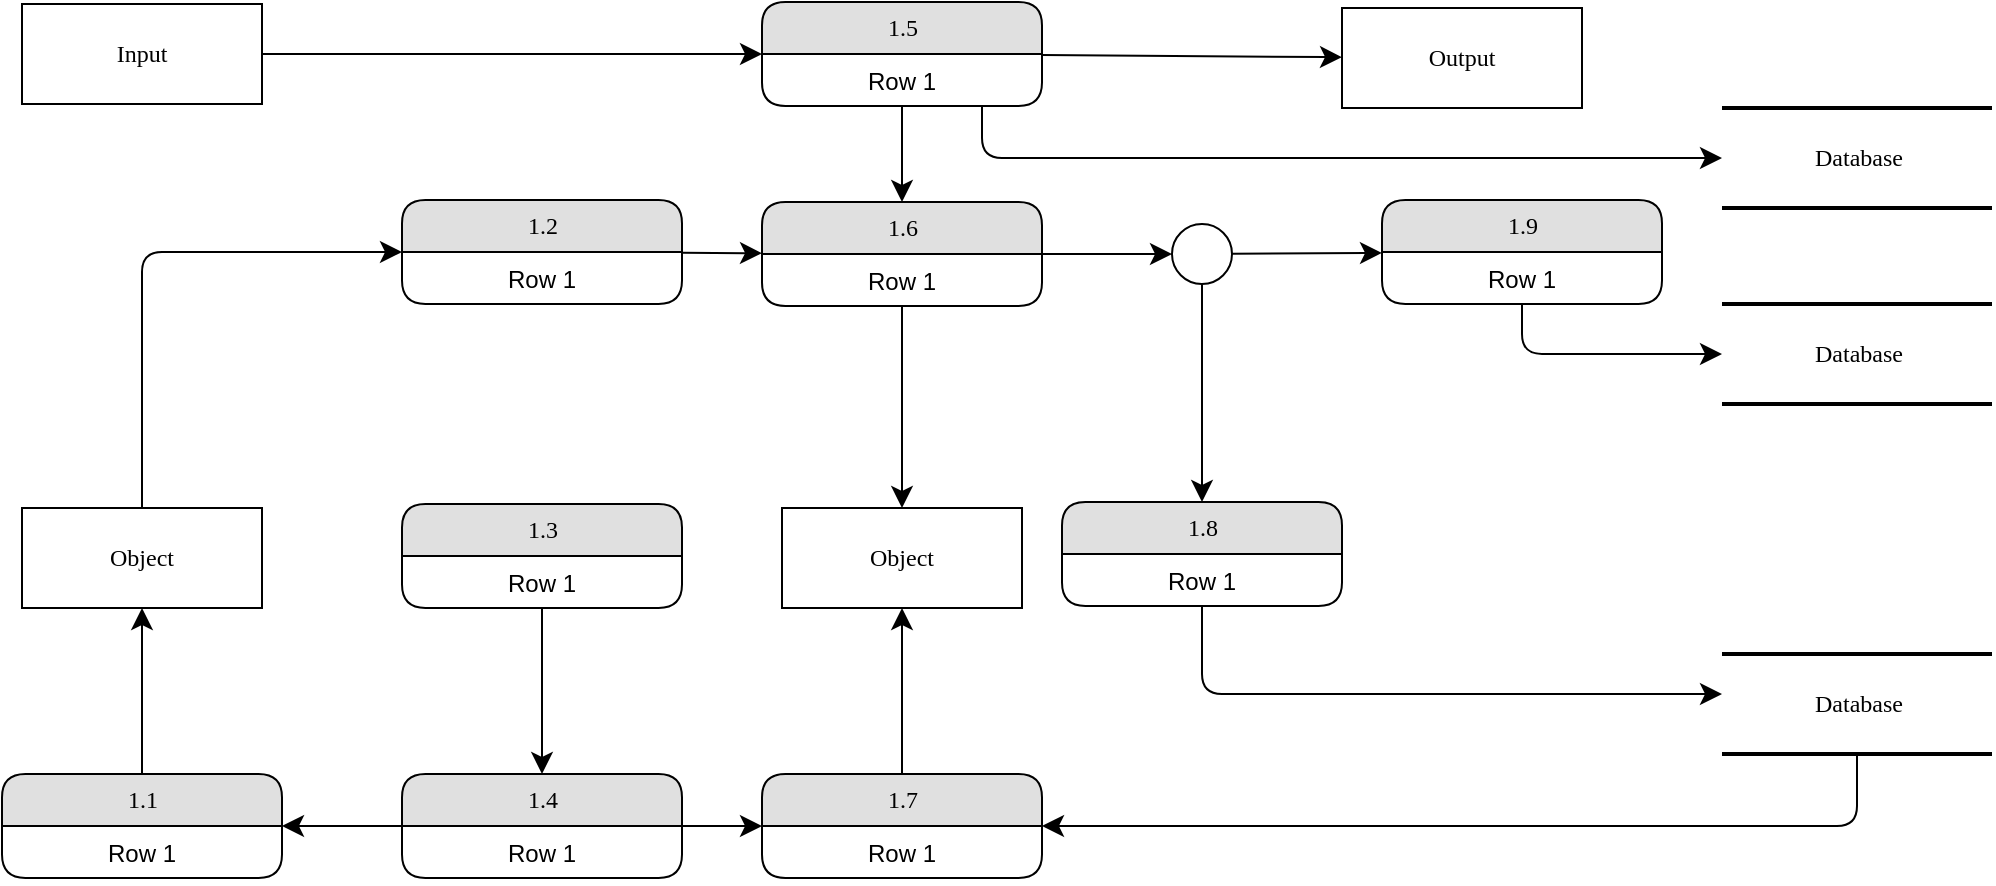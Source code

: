 <mxfile version="24.7.14">
  <diagram name="Page-1" id="52a04d89-c75d-2922-d76d-85b35f80e030">
    <mxGraphModel dx="1408" dy="748" grid="1" gridSize="10" guides="1" tooltips="1" connect="1" arrows="1" fold="1" page="1" pageScale="1" pageWidth="1100" pageHeight="850" background="none" math="0" shadow="0">
      <root>
        <mxCell id="0" />
        <mxCell id="1" parent="0" />
        <mxCell id="21ea969265ad0168-30" value="Database" style="html=1;rounded=0;shadow=0;comic=0;labelBackgroundColor=none;strokeWidth=2;fontFamily=Verdana;fontSize=12;align=center;shape=mxgraph.ios7ui.horLines;" parent="1" vertex="1">
          <mxGeometry x="910" y="107" width="135" height="50" as="geometry" />
        </mxCell>
        <mxCell id="17472293e6e8944d-4" value="Database" style="html=1;rounded=0;shadow=0;comic=0;labelBackgroundColor=none;strokeWidth=2;fontFamily=Verdana;fontSize=12;align=center;shape=mxgraph.ios7ui.horLines;" parent="1" vertex="1">
          <mxGeometry x="910" y="205" width="135" height="50" as="geometry" />
        </mxCell>
        <mxCell id="17472293e6e8944d-29" value="Output" style="whiteSpace=wrap;html=1;rounded=0;shadow=0;comic=0;labelBackgroundColor=none;strokeWidth=1;fontFamily=Verdana;fontSize=12;align=center;" parent="1" vertex="1">
          <mxGeometry x="720" y="57" width="120" height="50" as="geometry" />
        </mxCell>
        <mxCell id="1fdf3b25b50cf41e-27" style="edgeStyle=none;html=1;labelBackgroundColor=none;startFill=0;startSize=8;endFill=1;endSize=8;fontFamily=Verdana;fontSize=12;" parent="1" source="17472293e6e8944d-30" target="1fdf3b25b50cf41e-1" edge="1">
          <mxGeometry relative="1" as="geometry" />
        </mxCell>
        <mxCell id="17472293e6e8944d-30" value="Input" style="whiteSpace=wrap;html=1;rounded=0;shadow=0;comic=0;labelBackgroundColor=none;strokeWidth=1;fontFamily=Verdana;fontSize=12;align=center;" parent="1" vertex="1">
          <mxGeometry x="60" y="55" width="120" height="50" as="geometry" />
        </mxCell>
        <mxCell id="1fdf3b25b50cf41e-28" style="edgeStyle=none;html=1;labelBackgroundColor=none;startFill=0;startSize=8;endFill=1;endSize=8;fontFamily=Verdana;fontSize=12;" parent="1" source="1fdf3b25b50cf41e-1" target="17472293e6e8944d-29" edge="1">
          <mxGeometry relative="1" as="geometry" />
        </mxCell>
        <mxCell id="1fdf3b25b50cf41e-29" style="edgeStyle=none;html=1;labelBackgroundColor=none;startFill=0;startSize=8;endFill=1;endSize=8;fontFamily=Verdana;fontSize=12;" parent="1" source="1fdf3b25b50cf41e-1" target="1fdf3b25b50cf41e-7" edge="1">
          <mxGeometry relative="1" as="geometry" />
        </mxCell>
        <mxCell id="1fdf3b25b50cf41e-38" style="edgeStyle=orthogonalEdgeStyle;html=1;labelBackgroundColor=none;startFill=0;startSize=8;endFill=1;endSize=8;fontFamily=Verdana;fontSize=12;" parent="1" source="1fdf3b25b50cf41e-1" target="21ea969265ad0168-30" edge="1">
          <mxGeometry relative="1" as="geometry">
            <Array as="points">
              <mxPoint x="540" y="132" />
            </Array>
          </mxGeometry>
        </mxCell>
        <mxCell id="1fdf3b25b50cf41e-1" value="1.5" style="swimlane;html=1;fontStyle=0;childLayout=stackLayout;horizontal=1;startSize=26;fillColor=#e0e0e0;horizontalStack=0;resizeParent=1;resizeLast=0;collapsible=1;marginBottom=0;swimlaneFillColor=#ffffff;align=center;rounded=1;shadow=0;comic=0;labelBackgroundColor=none;strokeWidth=1;fontFamily=Verdana;fontSize=12" parent="1" vertex="1">
          <mxGeometry x="430" y="54" width="140" height="52" as="geometry" />
        </mxCell>
        <mxCell id="1fdf3b25b50cf41e-2" value="Row 1" style="text;html=1;strokeColor=none;fillColor=none;spacingLeft=4;spacingRight=4;whiteSpace=wrap;overflow=hidden;rotatable=0;points=[[0,0.5],[1,0.5]];portConstraint=eastwest;align=center;" parent="1fdf3b25b50cf41e-1" vertex="1">
          <mxGeometry y="26" width="140" height="26" as="geometry" />
        </mxCell>
        <mxCell id="1fdf3b25b50cf41e-47" style="edgeStyle=orthogonalEdgeStyle;html=1;labelBackgroundColor=none;startFill=0;startSize=8;endFill=1;endSize=8;fontFamily=Verdana;fontSize=12;" parent="1" source="1fdf3b25b50cf41e-6" target="1fdf3b25b50cf41e-21" edge="1">
          <mxGeometry relative="1" as="geometry">
            <Array as="points">
              <mxPoint x="978" y="466" />
            </Array>
          </mxGeometry>
        </mxCell>
        <mxCell id="1fdf3b25b50cf41e-6" value="Database" style="html=1;rounded=0;shadow=0;comic=0;labelBackgroundColor=none;strokeWidth=2;fontFamily=Verdana;fontSize=12;align=center;shape=mxgraph.ios7ui.horLines;" parent="1" vertex="1">
          <mxGeometry x="910" y="380" width="135" height="50" as="geometry" />
        </mxCell>
        <mxCell id="1fdf3b25b50cf41e-35" style="edgeStyle=none;html=1;labelBackgroundColor=none;startFill=0;startSize=8;endFill=1;endSize=8;fontFamily=Verdana;fontSize=12;" parent="1" source="1fdf3b25b50cf41e-7" target="1fdf3b25b50cf41e-34" edge="1">
          <mxGeometry relative="1" as="geometry">
            <mxPoint x="570.0" y="179.93" as="targetPoint" />
          </mxGeometry>
        </mxCell>
        <mxCell id="1fdf3b25b50cf41e-39" style="edgeStyle=none;html=1;labelBackgroundColor=none;startFill=0;startSize=8;endFill=1;endSize=8;fontFamily=Verdana;fontSize=12;" parent="1" source="1fdf3b25b50cf41e-7" target="1fdf3b25b50cf41e-26" edge="1">
          <mxGeometry relative="1" as="geometry" />
        </mxCell>
        <mxCell id="1fdf3b25b50cf41e-7" value="1.6" style="swimlane;html=1;fontStyle=0;childLayout=stackLayout;horizontal=1;startSize=26;fillColor=#e0e0e0;horizontalStack=0;resizeParent=1;resizeLast=0;collapsible=1;marginBottom=0;swimlaneFillColor=#ffffff;align=center;rounded=1;shadow=0;comic=0;labelBackgroundColor=none;strokeWidth=1;fontFamily=Verdana;fontSize=12" parent="1" vertex="1">
          <mxGeometry x="430" y="154" width="140" height="52" as="geometry" />
        </mxCell>
        <mxCell id="1fdf3b25b50cf41e-8" value="Row 1" style="text;html=1;strokeColor=none;fillColor=none;spacingLeft=4;spacingRight=4;whiteSpace=wrap;overflow=hidden;rotatable=0;points=[[0,0.5],[1,0.5]];portConstraint=eastwest;align=center;" parent="1fdf3b25b50cf41e-7" vertex="1">
          <mxGeometry y="26" width="140" height="26" as="geometry" />
        </mxCell>
        <mxCell id="1fdf3b25b50cf41e-40" style="edgeStyle=none;html=1;labelBackgroundColor=none;startFill=0;startSize=8;endFill=1;endSize=8;fontFamily=Verdana;fontSize=12;" parent="1" source="1fdf3b25b50cf41e-9" target="1fdf3b25b50cf41e-7" edge="1">
          <mxGeometry relative="1" as="geometry" />
        </mxCell>
        <mxCell id="1fdf3b25b50cf41e-9" value="1.2" style="swimlane;html=1;fontStyle=0;childLayout=stackLayout;horizontal=1;startSize=26;fillColor=#e0e0e0;horizontalStack=0;resizeParent=1;resizeLast=0;collapsible=1;marginBottom=0;swimlaneFillColor=#ffffff;align=center;rounded=1;shadow=0;comic=0;labelBackgroundColor=none;strokeWidth=1;fontFamily=Verdana;fontSize=12" parent="1" vertex="1">
          <mxGeometry x="250" y="153" width="140" height="52" as="geometry" />
        </mxCell>
        <mxCell id="1fdf3b25b50cf41e-10" value="Row 1" style="text;html=1;strokeColor=none;fillColor=none;spacingLeft=4;spacingRight=4;whiteSpace=wrap;overflow=hidden;rotatable=0;points=[[0,0.5],[1,0.5]];portConstraint=eastwest;align=center;" parent="1fdf3b25b50cf41e-9" vertex="1">
          <mxGeometry y="26" width="140" height="26" as="geometry" />
        </mxCell>
        <mxCell id="1fdf3b25b50cf41e-31" style="edgeStyle=orthogonalEdgeStyle;html=1;labelBackgroundColor=none;startFill=0;startSize=8;endFill=1;endSize=8;fontFamily=Verdana;fontSize=12;" parent="1" source="1fdf3b25b50cf41e-11" target="17472293e6e8944d-4" edge="1">
          <mxGeometry relative="1" as="geometry">
            <Array as="points">
              <mxPoint x="810" y="230" />
            </Array>
          </mxGeometry>
        </mxCell>
        <mxCell id="1fdf3b25b50cf41e-11" value="1.9" style="swimlane;html=1;fontStyle=0;childLayout=stackLayout;horizontal=1;startSize=26;fillColor=#e0e0e0;horizontalStack=0;resizeParent=1;resizeLast=0;collapsible=1;marginBottom=0;swimlaneFillColor=#ffffff;align=center;rounded=1;shadow=0;comic=0;labelBackgroundColor=none;strokeWidth=1;fontFamily=Verdana;fontSize=12" parent="1" vertex="1">
          <mxGeometry x="740" y="153" width="140" height="52" as="geometry" />
        </mxCell>
        <mxCell id="1fdf3b25b50cf41e-12" value="Row 1" style="text;html=1;strokeColor=none;fillColor=none;spacingLeft=4;spacingRight=4;whiteSpace=wrap;overflow=hidden;rotatable=0;points=[[0,0.5],[1,0.5]];portConstraint=eastwest;align=center;" parent="1fdf3b25b50cf41e-11" vertex="1">
          <mxGeometry y="26" width="140" height="26" as="geometry" />
        </mxCell>
        <mxCell id="1fdf3b25b50cf41e-43" style="edgeStyle=none;html=1;labelBackgroundColor=none;startFill=0;startSize=8;endFill=1;endSize=8;fontFamily=Verdana;fontSize=12;" parent="1" source="1fdf3b25b50cf41e-13" target="1fdf3b25b50cf41e-19" edge="1">
          <mxGeometry relative="1" as="geometry" />
        </mxCell>
        <mxCell id="1fdf3b25b50cf41e-13" value="1.3" style="swimlane;html=1;fontStyle=0;childLayout=stackLayout;horizontal=1;startSize=26;fillColor=#e0e0e0;horizontalStack=0;resizeParent=1;resizeLast=0;collapsible=1;marginBottom=0;swimlaneFillColor=#ffffff;align=center;rounded=1;shadow=0;comic=0;labelBackgroundColor=none;strokeWidth=1;fontFamily=Verdana;fontSize=12" parent="1" vertex="1">
          <mxGeometry x="250" y="305" width="140" height="52" as="geometry" />
        </mxCell>
        <mxCell id="1fdf3b25b50cf41e-14" value="Row 1" style="text;html=1;strokeColor=none;fillColor=none;spacingLeft=4;spacingRight=4;whiteSpace=wrap;overflow=hidden;rotatable=0;points=[[0,0.5],[1,0.5]];portConstraint=eastwest;align=center;" parent="1fdf3b25b50cf41e-13" vertex="1">
          <mxGeometry y="26" width="140" height="26" as="geometry" />
        </mxCell>
        <mxCell id="1fdf3b25b50cf41e-46" style="edgeStyle=orthogonalEdgeStyle;html=1;labelBackgroundColor=none;startFill=0;startSize=8;endFill=1;endSize=8;fontFamily=Verdana;fontSize=12;" parent="1" source="1fdf3b25b50cf41e-15" target="1fdf3b25b50cf41e-6" edge="1">
          <mxGeometry relative="1" as="geometry">
            <Array as="points">
              <mxPoint x="650" y="400" />
            </Array>
          </mxGeometry>
        </mxCell>
        <mxCell id="1fdf3b25b50cf41e-15" value="1.8" style="swimlane;html=1;fontStyle=0;childLayout=stackLayout;horizontal=1;startSize=26;fillColor=#e0e0e0;horizontalStack=0;resizeParent=1;resizeLast=0;collapsible=1;marginBottom=0;swimlaneFillColor=#ffffff;align=center;rounded=1;shadow=0;comic=0;labelBackgroundColor=none;strokeWidth=1;fontFamily=Verdana;fontSize=12" parent="1" vertex="1">
          <mxGeometry x="580" y="304" width="140" height="52" as="geometry" />
        </mxCell>
        <mxCell id="1fdf3b25b50cf41e-16" value="Row 1" style="text;html=1;strokeColor=none;fillColor=none;spacingLeft=4;spacingRight=4;whiteSpace=wrap;overflow=hidden;rotatable=0;points=[[0,0.5],[1,0.5]];portConstraint=eastwest;align=center;" parent="1fdf3b25b50cf41e-15" vertex="1">
          <mxGeometry y="26" width="140" height="26" as="geometry" />
        </mxCell>
        <mxCell id="1fdf3b25b50cf41e-42" style="edgeStyle=none;html=1;labelBackgroundColor=none;startFill=0;startSize=8;endFill=1;endSize=8;fontFamily=Verdana;fontSize=12;" parent="1" source="1fdf3b25b50cf41e-17" target="1fdf3b25b50cf41e-25" edge="1">
          <mxGeometry relative="1" as="geometry" />
        </mxCell>
        <mxCell id="1fdf3b25b50cf41e-17" value="1.1" style="swimlane;html=1;fontStyle=0;childLayout=stackLayout;horizontal=1;startSize=26;fillColor=#e0e0e0;horizontalStack=0;resizeParent=1;resizeLast=0;collapsible=1;marginBottom=0;swimlaneFillColor=#ffffff;align=center;rounded=1;shadow=0;comic=0;labelBackgroundColor=none;strokeWidth=1;fontFamily=Verdana;fontSize=12" parent="1" vertex="1">
          <mxGeometry x="50" y="440" width="140" height="52" as="geometry" />
        </mxCell>
        <mxCell id="1fdf3b25b50cf41e-18" value="Row 1" style="text;html=1;strokeColor=none;fillColor=none;spacingLeft=4;spacingRight=4;whiteSpace=wrap;overflow=hidden;rotatable=0;points=[[0,0.5],[1,0.5]];portConstraint=eastwest;align=center;" parent="1fdf3b25b50cf41e-17" vertex="1">
          <mxGeometry y="26" width="140" height="26" as="geometry" />
        </mxCell>
        <mxCell id="1fdf3b25b50cf41e-44" style="edgeStyle=none;html=1;labelBackgroundColor=none;startFill=0;startSize=8;endFill=1;endSize=8;fontFamily=Verdana;fontSize=12;" parent="1" source="1fdf3b25b50cf41e-19" target="1fdf3b25b50cf41e-21" edge="1">
          <mxGeometry relative="1" as="geometry" />
        </mxCell>
        <mxCell id="1fdf3b25b50cf41e-48" style="edgeStyle=none;html=1;labelBackgroundColor=none;startFill=0;startSize=8;endFill=1;endSize=8;fontFamily=Verdana;fontSize=12;" parent="1" source="1fdf3b25b50cf41e-19" target="1fdf3b25b50cf41e-17" edge="1">
          <mxGeometry relative="1" as="geometry" />
        </mxCell>
        <mxCell id="1fdf3b25b50cf41e-19" value="1.4" style="swimlane;html=1;fontStyle=0;childLayout=stackLayout;horizontal=1;startSize=26;fillColor=#e0e0e0;horizontalStack=0;resizeParent=1;resizeLast=0;collapsible=1;marginBottom=0;swimlaneFillColor=#ffffff;align=center;rounded=1;shadow=0;comic=0;labelBackgroundColor=none;strokeWidth=1;fontFamily=Verdana;fontSize=12" parent="1" vertex="1">
          <mxGeometry x="250" y="440" width="140" height="52" as="geometry" />
        </mxCell>
        <mxCell id="1fdf3b25b50cf41e-20" value="Row 1" style="text;html=1;strokeColor=none;fillColor=none;spacingLeft=4;spacingRight=4;whiteSpace=wrap;overflow=hidden;rotatable=0;points=[[0,0.5],[1,0.5]];portConstraint=eastwest;align=center;" parent="1fdf3b25b50cf41e-19" vertex="1">
          <mxGeometry y="26" width="140" height="26" as="geometry" />
        </mxCell>
        <mxCell id="1fdf3b25b50cf41e-45" style="edgeStyle=none;html=1;labelBackgroundColor=none;startFill=0;startSize=8;endFill=1;endSize=8;fontFamily=Verdana;fontSize=12;" parent="1" source="1fdf3b25b50cf41e-21" target="1fdf3b25b50cf41e-26" edge="1">
          <mxGeometry relative="1" as="geometry" />
        </mxCell>
        <mxCell id="1fdf3b25b50cf41e-21" value="1.7" style="swimlane;html=1;fontStyle=0;childLayout=stackLayout;horizontal=1;startSize=26;fillColor=#e0e0e0;horizontalStack=0;resizeParent=1;resizeLast=0;collapsible=1;marginBottom=0;swimlaneFillColor=#ffffff;align=center;rounded=1;shadow=0;comic=0;labelBackgroundColor=none;strokeWidth=1;fontFamily=Verdana;fontSize=12" parent="1" vertex="1">
          <mxGeometry x="430" y="440" width="140" height="52" as="geometry" />
        </mxCell>
        <mxCell id="1fdf3b25b50cf41e-22" value="Row 1" style="text;html=1;strokeColor=none;fillColor=none;spacingLeft=4;spacingRight=4;whiteSpace=wrap;overflow=hidden;rotatable=0;points=[[0,0.5],[1,0.5]];portConstraint=eastwest;align=center;" parent="1fdf3b25b50cf41e-21" vertex="1">
          <mxGeometry y="26" width="140" height="26" as="geometry" />
        </mxCell>
        <mxCell id="1fdf3b25b50cf41e-41" style="edgeStyle=orthogonalEdgeStyle;html=1;labelBackgroundColor=none;startFill=0;startSize=8;endFill=1;endSize=8;fontFamily=Verdana;fontSize=12;" parent="1" source="1fdf3b25b50cf41e-25" target="1fdf3b25b50cf41e-9" edge="1">
          <mxGeometry relative="1" as="geometry">
            <Array as="points">
              <mxPoint x="120" y="179" />
            </Array>
          </mxGeometry>
        </mxCell>
        <mxCell id="1fdf3b25b50cf41e-25" value="Object" style="whiteSpace=wrap;html=1;rounded=0;shadow=0;comic=0;labelBackgroundColor=none;strokeWidth=1;fontFamily=Verdana;fontSize=12;align=center;" parent="1" vertex="1">
          <mxGeometry x="60" y="307" width="120" height="50" as="geometry" />
        </mxCell>
        <mxCell id="1fdf3b25b50cf41e-26" value="Object" style="whiteSpace=wrap;html=1;rounded=0;shadow=0;comic=0;labelBackgroundColor=none;strokeWidth=1;fontFamily=Verdana;fontSize=12;align=center;" parent="1" vertex="1">
          <mxGeometry x="440" y="307" width="120" height="50" as="geometry" />
        </mxCell>
        <mxCell id="1fdf3b25b50cf41e-36" style="edgeStyle=none;html=1;labelBackgroundColor=none;startFill=0;startSize=8;endFill=1;endSize=8;fontFamily=Verdana;fontSize=12;" parent="1" source="1fdf3b25b50cf41e-34" target="1fdf3b25b50cf41e-15" edge="1">
          <mxGeometry relative="1" as="geometry" />
        </mxCell>
        <mxCell id="1fdf3b25b50cf41e-37" style="edgeStyle=none;html=1;labelBackgroundColor=none;startFill=0;startSize=8;endFill=1;endSize=8;fontFamily=Verdana;fontSize=12;" parent="1" source="1fdf3b25b50cf41e-34" target="1fdf3b25b50cf41e-11" edge="1">
          <mxGeometry relative="1" as="geometry" />
        </mxCell>
        <mxCell id="1fdf3b25b50cf41e-34" value="" style="ellipse;whiteSpace=wrap;html=1;rounded=1;shadow=0;comic=0;labelBackgroundColor=none;strokeWidth=1;fontFamily=Verdana;fontSize=12;align=center;" parent="1" vertex="1">
          <mxGeometry x="635" y="165" width="30" height="30" as="geometry" />
        </mxCell>
      </root>
    </mxGraphModel>
  </diagram>
</mxfile>
